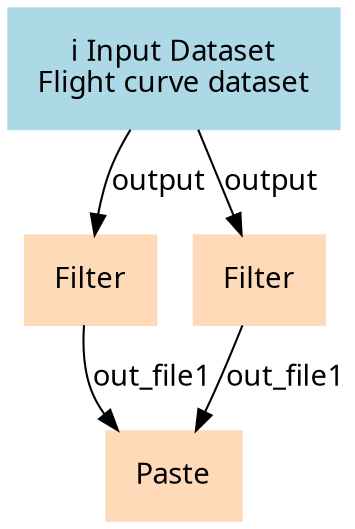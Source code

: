 digraph main {
  node [fontname="Atkinson Hyperlegible", shape=box, color=white,style=filled,color=peachpuff,margin="0.2,0.2"];
  edge [fontname="Atkinson Hyperlegible"];
  0[color=lightblue,label="ℹ️ Input Dataset\nFlight curve dataset"]
  1[label="Filter"]
  0 -> 1 [label="output"]
  2[label="Filter"]
  0 -> 2 [label="output"]
  3[label="Paste"]
  1 -> 3 [label="out_file1"]
  2 -> 3 [label="out_file1"]
}